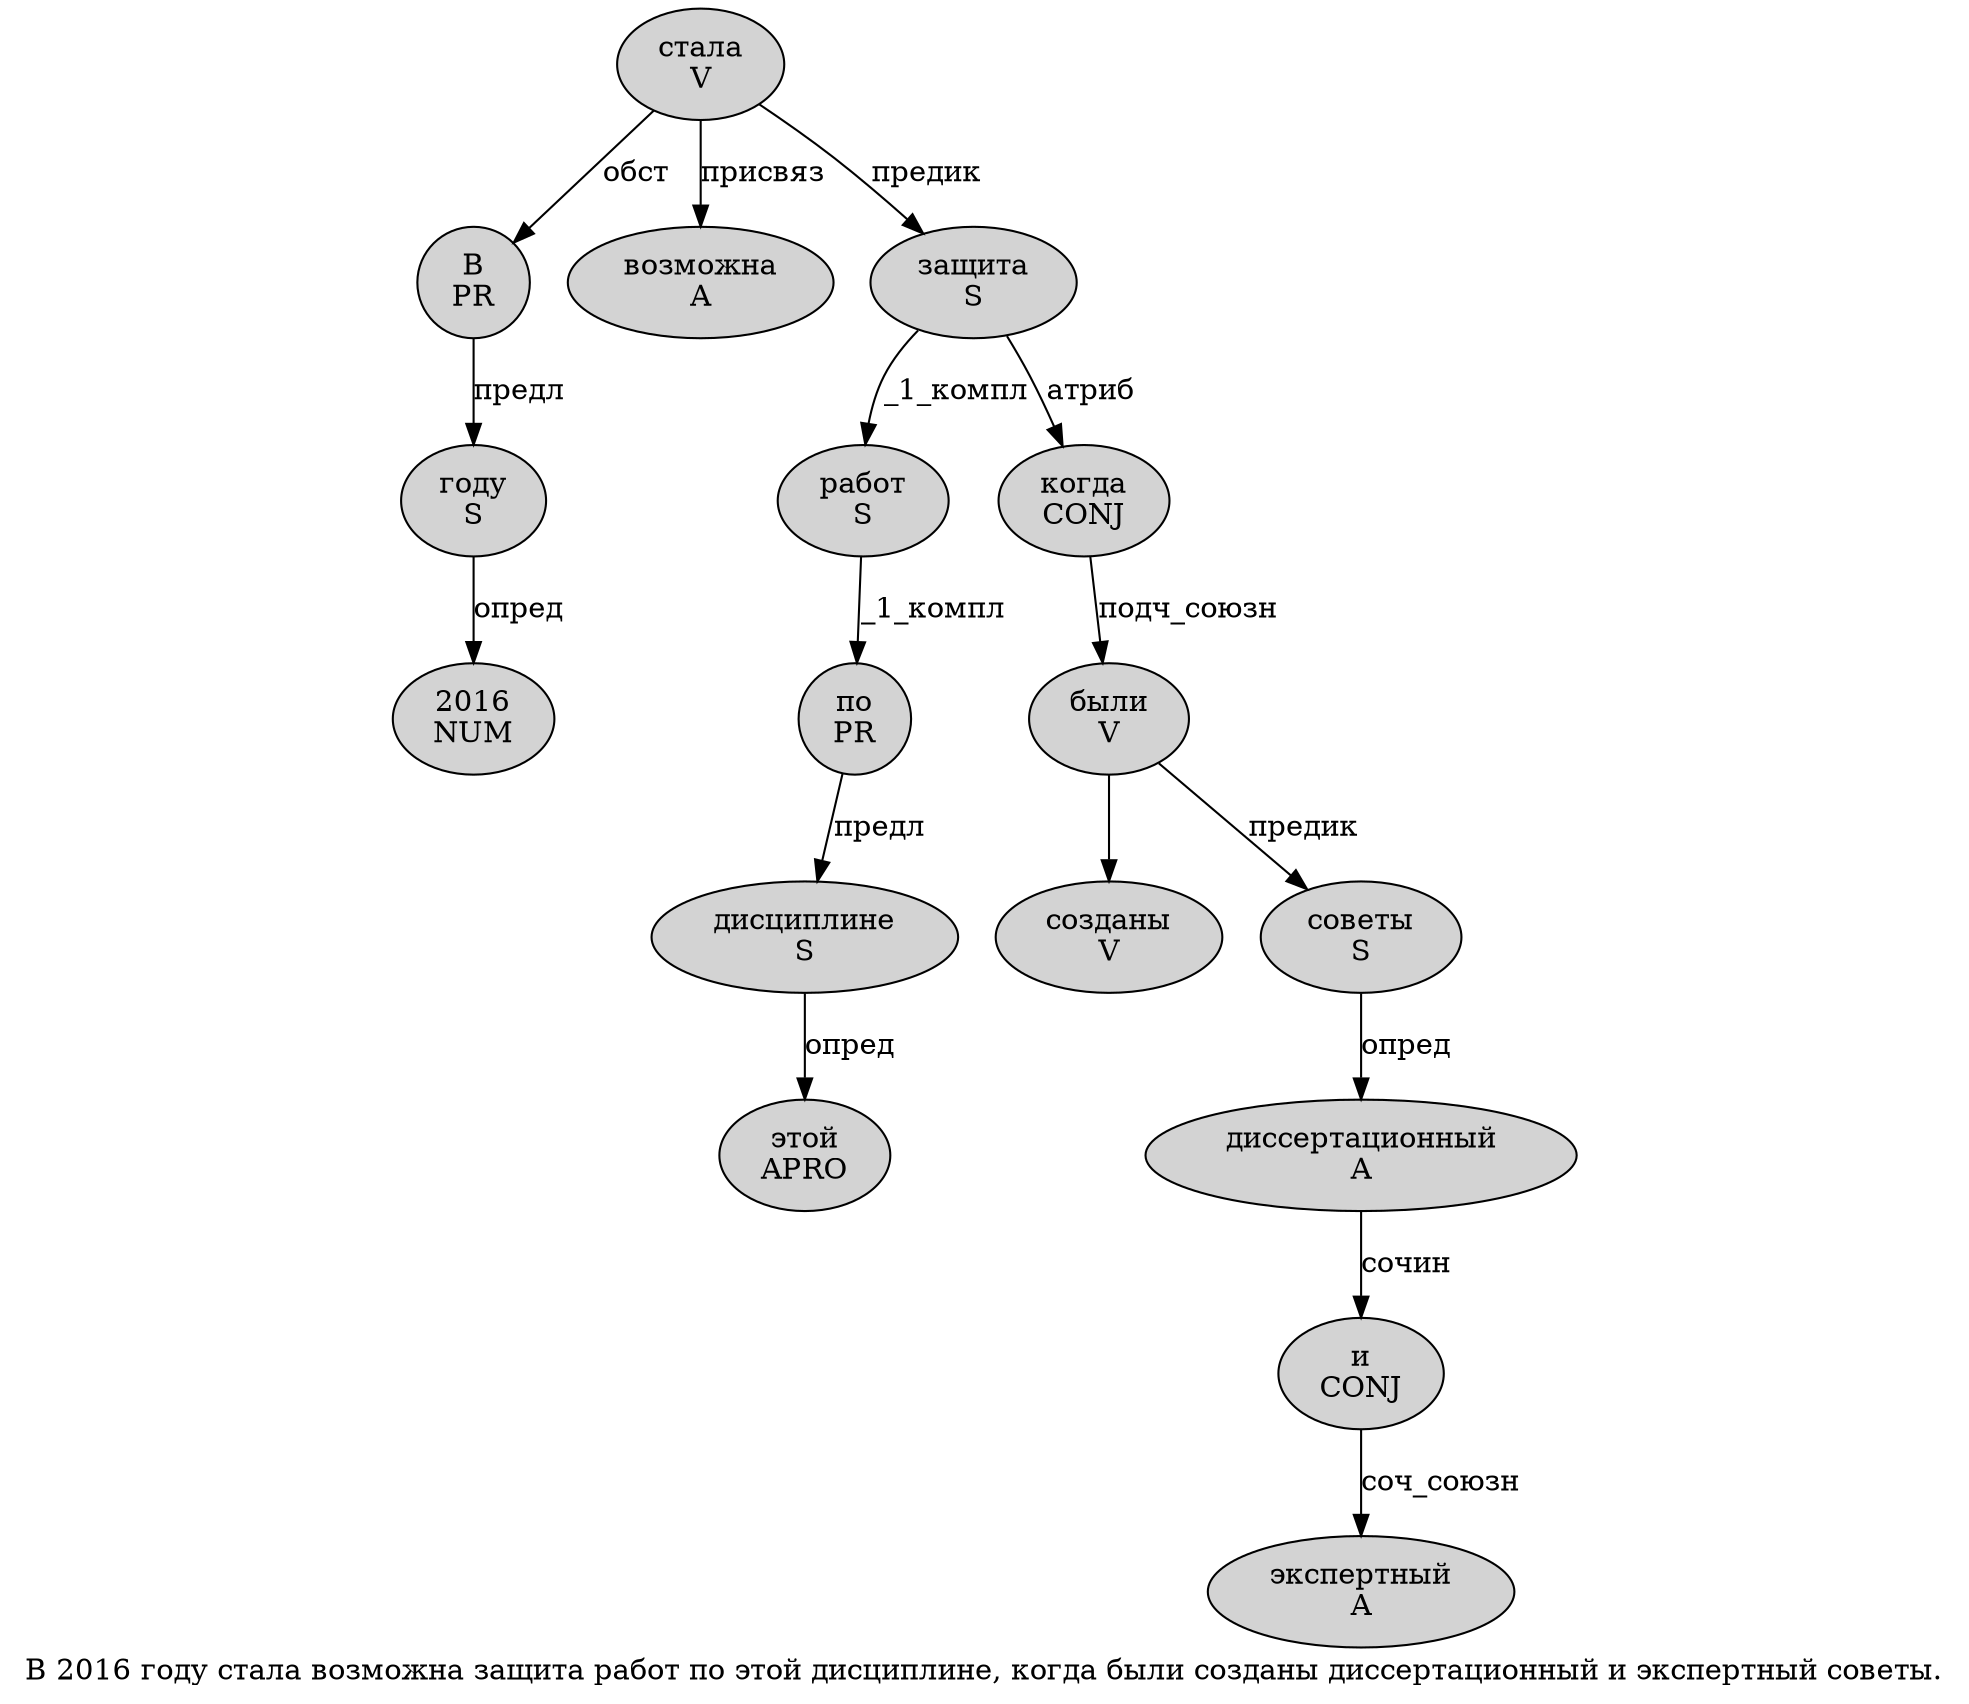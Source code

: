 digraph SENTENCE_869 {
	graph [label="В 2016 году стала возможна защита работ по этой дисциплине, когда были созданы диссертационный и экспертный советы."]
	node [style=filled]
		0 [label="В
PR" color="" fillcolor=lightgray penwidth=1 shape=ellipse]
		1 [label="2016
NUM" color="" fillcolor=lightgray penwidth=1 shape=ellipse]
		2 [label="году
S" color="" fillcolor=lightgray penwidth=1 shape=ellipse]
		3 [label="стала
V" color="" fillcolor=lightgray penwidth=1 shape=ellipse]
		4 [label="возможна
A" color="" fillcolor=lightgray penwidth=1 shape=ellipse]
		5 [label="защита
S" color="" fillcolor=lightgray penwidth=1 shape=ellipse]
		6 [label="работ
S" color="" fillcolor=lightgray penwidth=1 shape=ellipse]
		7 [label="по
PR" color="" fillcolor=lightgray penwidth=1 shape=ellipse]
		8 [label="этой
APRO" color="" fillcolor=lightgray penwidth=1 shape=ellipse]
		9 [label="дисциплине
S" color="" fillcolor=lightgray penwidth=1 shape=ellipse]
		11 [label="когда
CONJ" color="" fillcolor=lightgray penwidth=1 shape=ellipse]
		12 [label="были
V" color="" fillcolor=lightgray penwidth=1 shape=ellipse]
		13 [label="созданы
V" color="" fillcolor=lightgray penwidth=1 shape=ellipse]
		14 [label="диссертационный
A" color="" fillcolor=lightgray penwidth=1 shape=ellipse]
		15 [label="и
CONJ" color="" fillcolor=lightgray penwidth=1 shape=ellipse]
		16 [label="экспертный
A" color="" fillcolor=lightgray penwidth=1 shape=ellipse]
		17 [label="советы
S" color="" fillcolor=lightgray penwidth=1 shape=ellipse]
			6 -> 7 [label="_1_компл"]
			17 -> 14 [label="опред"]
			11 -> 12 [label="подч_союзн"]
			15 -> 16 [label="соч_союзн"]
			3 -> 0 [label="обст"]
			3 -> 4 [label="присвяз"]
			3 -> 5 [label="предик"]
			7 -> 9 [label="предл"]
			9 -> 8 [label="опред"]
			5 -> 6 [label="_1_компл"]
			5 -> 11 [label="атриб"]
			2 -> 1 [label="опред"]
			14 -> 15 [label="сочин"]
			12 -> 13
			12 -> 17 [label="предик"]
			0 -> 2 [label="предл"]
}
